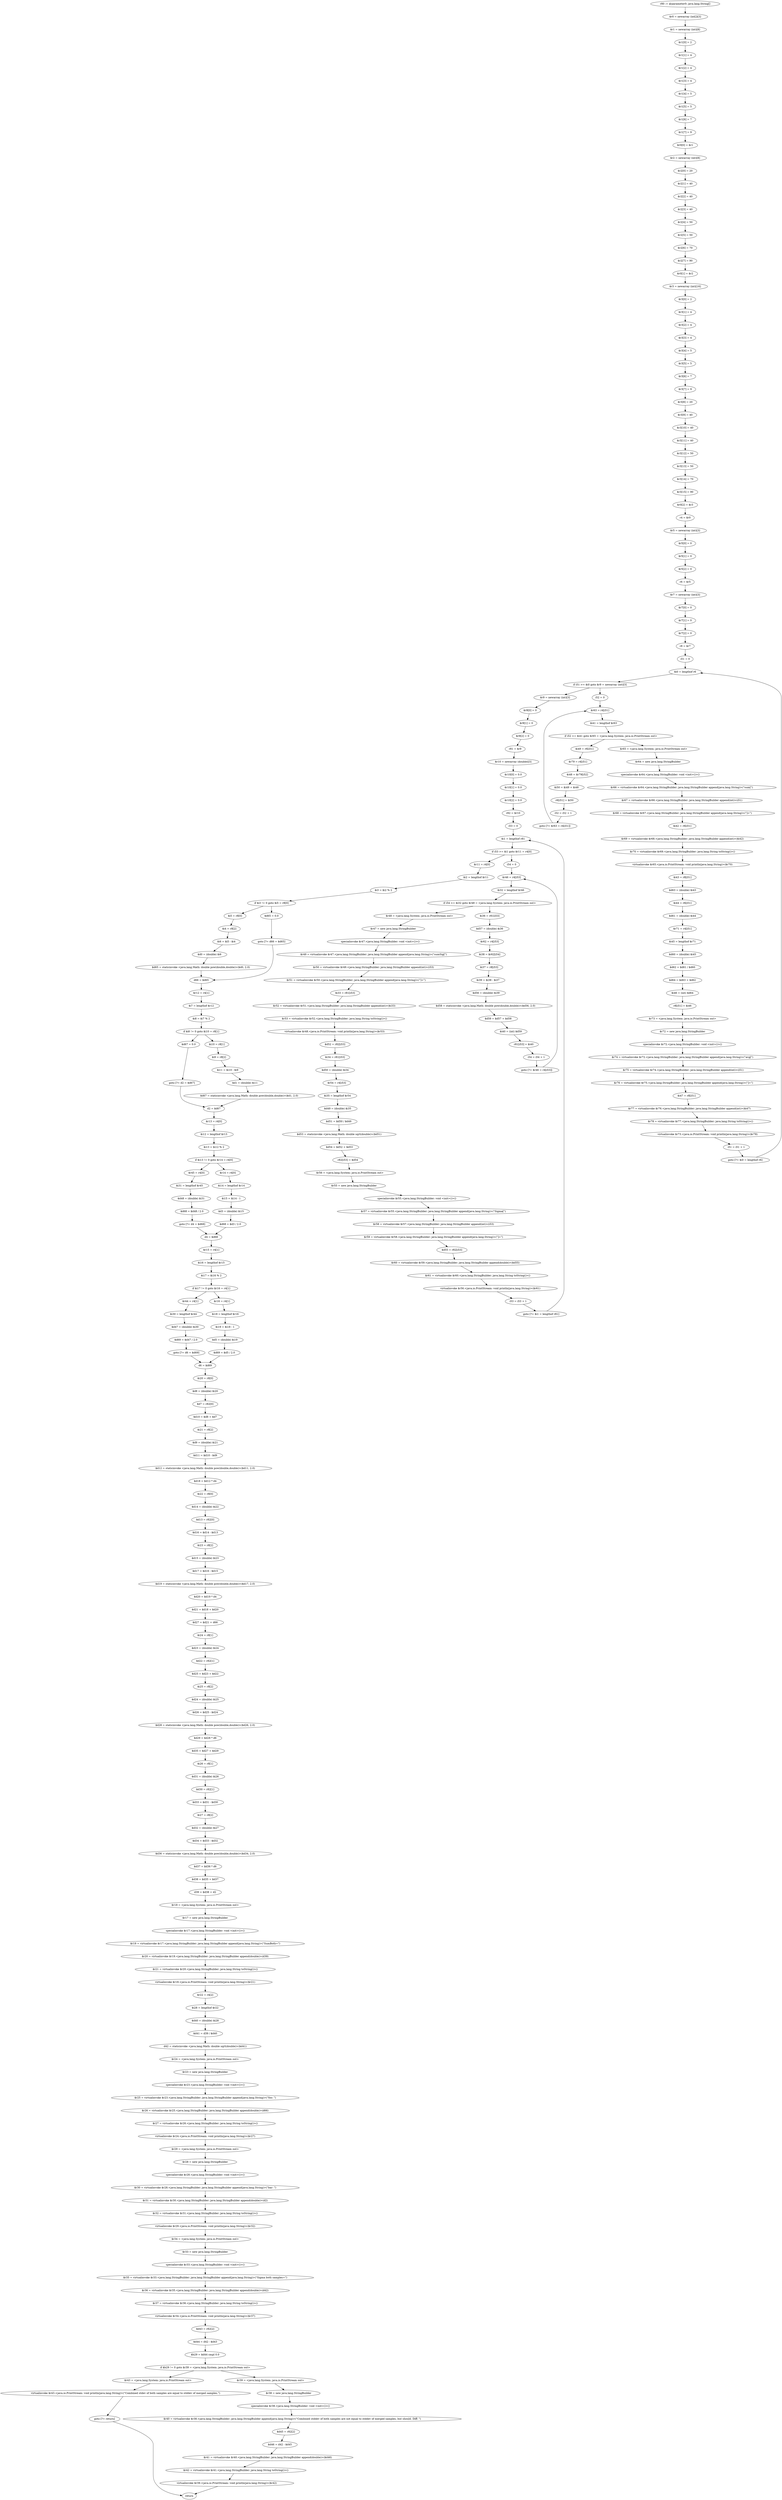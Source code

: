 digraph "unitGraph" {
    "r80 := @parameter0: java.lang.String[]"
    "$r0 = newarray (int[])[3]"
    "$r1 = newarray (int)[8]"
    "$r1[0] = 2"
    "$r1[1] = 4"
    "$r1[2] = 4"
    "$r1[3] = 4"
    "$r1[4] = 5"
    "$r1[5] = 5"
    "$r1[6] = 7"
    "$r1[7] = 9"
    "$r0[0] = $r1"
    "$r2 = newarray (int)[8]"
    "$r2[0] = 20"
    "$r2[1] = 40"
    "$r2[2] = 40"
    "$r2[3] = 40"
    "$r2[4] = 50"
    "$r2[5] = 50"
    "$r2[6] = 70"
    "$r2[7] = 90"
    "$r0[1] = $r2"
    "$r3 = newarray (int)[16]"
    "$r3[0] = 2"
    "$r3[1] = 4"
    "$r3[2] = 4"
    "$r3[3] = 4"
    "$r3[4] = 5"
    "$r3[5] = 5"
    "$r3[6] = 7"
    "$r3[7] = 9"
    "$r3[8] = 20"
    "$r3[9] = 40"
    "$r3[10] = 40"
    "$r3[11] = 40"
    "$r3[12] = 50"
    "$r3[13] = 50"
    "$r3[14] = 70"
    "$r3[15] = 90"
    "$r0[2] = $r3"
    "r4 = $r0"
    "$r5 = newarray (int)[3]"
    "$r5[0] = 0"
    "$r5[1] = 0"
    "$r5[2] = 0"
    "r6 = $r5"
    "$r7 = newarray (int)[3]"
    "$r7[0] = 0"
    "$r7[1] = 0"
    "$r7[2] = 0"
    "r8 = $r7"
    "i51 = 0"
    "$i0 = lengthof r6"
    "if i51 >= $i0 goto $r9 = newarray (int)[3]"
    "i52 = 0"
    "$r63 = r4[i51]"
    "$i41 = lengthof $r63"
    "if i52 >= $i41 goto $r65 = <java.lang.System: java.io.PrintStream out>"
    "$i49 = r6[i51]"
    "$r79 = r4[i51]"
    "$i48 = $r79[i52]"
    "$i50 = $i49 + $i48"
    "r6[i51] = $i50"
    "i52 = i52 + 1"
    "goto [?= $r63 = r4[i51]]"
    "$r65 = <java.lang.System: java.io.PrintStream out>"
    "$r64 = new java.lang.StringBuilder"
    "specialinvoke $r64.<java.lang.StringBuilder: void <init>()>()"
    "$r66 = virtualinvoke $r64.<java.lang.StringBuilder: java.lang.StringBuilder append(java.lang.String)>(\"sum[\")"
    "$r67 = virtualinvoke $r66.<java.lang.StringBuilder: java.lang.StringBuilder append(int)>(i51)"
    "$r68 = virtualinvoke $r67.<java.lang.StringBuilder: java.lang.StringBuilder append(java.lang.String)>(\"]=\")"
    "$i42 = r6[i51]"
    "$r69 = virtualinvoke $r68.<java.lang.StringBuilder: java.lang.StringBuilder append(int)>($i42)"
    "$r70 = virtualinvoke $r69.<java.lang.StringBuilder: java.lang.String toString()>()"
    "virtualinvoke $r65.<java.io.PrintStream: void println(java.lang.String)>($r70)"
    "$i43 = r8[i51]"
    "$d63 = (double) $i43"
    "$i44 = r6[i51]"
    "$d61 = (double) $i44"
    "$r71 = r4[i51]"
    "$i45 = lengthof $r71"
    "$d60 = (double) $i45"
    "$d62 = $d61 / $d60"
    "$d64 = $d63 + $d62"
    "$i46 = (int) $d64"
    "r8[i51] = $i46"
    "$r73 = <java.lang.System: java.io.PrintStream out>"
    "$r72 = new java.lang.StringBuilder"
    "specialinvoke $r72.<java.lang.StringBuilder: void <init>()>()"
    "$r74 = virtualinvoke $r72.<java.lang.StringBuilder: java.lang.StringBuilder append(java.lang.String)>(\"avg[\")"
    "$r75 = virtualinvoke $r74.<java.lang.StringBuilder: java.lang.StringBuilder append(int)>(i51)"
    "$r76 = virtualinvoke $r75.<java.lang.StringBuilder: java.lang.StringBuilder append(java.lang.String)>(\"]=\")"
    "$i47 = r8[i51]"
    "$r77 = virtualinvoke $r76.<java.lang.StringBuilder: java.lang.StringBuilder append(int)>($i47)"
    "$r78 = virtualinvoke $r77.<java.lang.StringBuilder: java.lang.String toString()>()"
    "virtualinvoke $r73.<java.io.PrintStream: void println(java.lang.String)>($r78)"
    "i51 = i51 + 1"
    "goto [?= $i0 = lengthof r6]"
    "$r9 = newarray (int)[3]"
    "$r9[0] = 0"
    "$r9[1] = 0"
    "$r9[2] = 0"
    "r81 = $r9"
    "$r10 = newarray (double)[3]"
    "$r10[0] = 0.0"
    "$r10[1] = 0.0"
    "$r10[2] = 0.0"
    "r82 = $r10"
    "i53 = 0"
    "$i1 = lengthof r81"
    "if i53 >= $i1 goto $r11 = r4[0]"
    "i54 = 0"
    "$r46 = r4[i53]"
    "$i32 = lengthof $r46"
    "if i54 >= $i32 goto $r48 = <java.lang.System: java.io.PrintStream out>"
    "$i36 = r81[i53]"
    "$d57 = (double) $i36"
    "$r62 = r4[i53]"
    "$i38 = $r62[i54]"
    "$i37 = r8[i53]"
    "$i39 = $i38 - $i37"
    "$d56 = (double) $i39"
    "$d58 = staticinvoke <java.lang.Math: double pow(double,double)>($d56, 2.0)"
    "$d59 = $d57 + $d58"
    "$i40 = (int) $d59"
    "r81[i53] = $i40"
    "i54 = i54 + 1"
    "goto [?= $r46 = r4[i53]]"
    "$r48 = <java.lang.System: java.io.PrintStream out>"
    "$r47 = new java.lang.StringBuilder"
    "specialinvoke $r47.<java.lang.StringBuilder: void <init>()>()"
    "$r49 = virtualinvoke $r47.<java.lang.StringBuilder: java.lang.StringBuilder append(java.lang.String)>(\"sumSig[\")"
    "$r50 = virtualinvoke $r49.<java.lang.StringBuilder: java.lang.StringBuilder append(int)>(i53)"
    "$r51 = virtualinvoke $r50.<java.lang.StringBuilder: java.lang.StringBuilder append(java.lang.String)>(\"]=\")"
    "$i33 = r81[i53]"
    "$r52 = virtualinvoke $r51.<java.lang.StringBuilder: java.lang.StringBuilder append(int)>($i33)"
    "$r53 = virtualinvoke $r52.<java.lang.StringBuilder: java.lang.String toString()>()"
    "virtualinvoke $r48.<java.io.PrintStream: void println(java.lang.String)>($r53)"
    "$d52 = r82[i53]"
    "$i34 = r81[i53]"
    "$d50 = (double) $i34"
    "$r54 = r4[i53]"
    "$i35 = lengthof $r54"
    "$d49 = (double) $i35"
    "$d51 = $d50 / $d49"
    "$d53 = staticinvoke <java.lang.Math: double sqrt(double)>($d51)"
    "$d54 = $d52 + $d53"
    "r82[i53] = $d54"
    "$r56 = <java.lang.System: java.io.PrintStream out>"
    "$r55 = new java.lang.StringBuilder"
    "specialinvoke $r55.<java.lang.StringBuilder: void <init>()>()"
    "$r57 = virtualinvoke $r55.<java.lang.StringBuilder: java.lang.StringBuilder append(java.lang.String)>(\"Sigma[\")"
    "$r58 = virtualinvoke $r57.<java.lang.StringBuilder: java.lang.StringBuilder append(int)>(i53)"
    "$r59 = virtualinvoke $r58.<java.lang.StringBuilder: java.lang.StringBuilder append(java.lang.String)>(\"]=\")"
    "$d55 = r82[i53]"
    "$r60 = virtualinvoke $r59.<java.lang.StringBuilder: java.lang.StringBuilder append(double)>($d55)"
    "$r61 = virtualinvoke $r60.<java.lang.StringBuilder: java.lang.String toString()>()"
    "virtualinvoke $r56.<java.io.PrintStream: void println(java.lang.String)>($r61)"
    "i53 = i53 + 1"
    "goto [?= $i1 = lengthof r81]"
    "$r11 = r4[0]"
    "$i2 = lengthof $r11"
    "$i3 = $i2 % 2"
    "if $i3 != 0 goto $i5 = r8[0]"
    "$d65 = 0.0"
    "goto [?= d66 = $d65]"
    "$i5 = r8[0]"
    "$i4 = r8[2]"
    "$i6 = $i5 - $i4"
    "$d0 = (double) $i6"
    "$d65 = staticinvoke <java.lang.Math: double pow(double,double)>($d0, 2.0)"
    "d66 = $d65"
    "$r12 = r4[1]"
    "$i7 = lengthof $r12"
    "$i8 = $i7 % 2"
    "if $i8 != 0 goto $i10 = r8[1]"
    "$d67 = 0.0"
    "goto [?= d2 = $d67]"
    "$i10 = r8[1]"
    "$i9 = r8[2]"
    "$i11 = $i10 - $i9"
    "$d1 = (double) $i11"
    "$d67 = staticinvoke <java.lang.Math: double pow(double,double)>($d1, 2.0)"
    "d2 = $d67"
    "$r13 = r4[0]"
    "$i12 = lengthof $r13"
    "$i13 = $i12 % 2"
    "if $i13 != 0 goto $r14 = r4[0]"
    "$r45 = r4[0]"
    "$i31 = lengthof $r45"
    "$d48 = (double) $i31"
    "$d68 = $d48 / 2.0"
    "goto [?= d4 = $d68]"
    "$r14 = r4[0]"
    "$i14 = lengthof $r14"
    "$i15 = $i14 - 1"
    "$d3 = (double) $i15"
    "$d68 = $d3 / 2.0"
    "d4 = $d68"
    "$r15 = r4[1]"
    "$i16 = lengthof $r15"
    "$i17 = $i16 % 2"
    "if $i17 != 0 goto $r16 = r4[1]"
    "$r44 = r4[1]"
    "$i30 = lengthof $r44"
    "$d47 = (double) $i30"
    "$d69 = $d47 / 2.0"
    "goto [?= d6 = $d69]"
    "$r16 = r4[1]"
    "$i18 = lengthof $r16"
    "$i19 = $i18 - 1"
    "$d5 = (double) $i19"
    "$d69 = $d5 / 2.0"
    "d6 = $d69"
    "$i20 = r8[0]"
    "$d8 = (double) $i20"
    "$d7 = r82[0]"
    "$d10 = $d8 + $d7"
    "$i21 = r8[2]"
    "$d9 = (double) $i21"
    "$d11 = $d10 - $d9"
    "$d12 = staticinvoke <java.lang.Math: double pow(double,double)>($d11, 2.0)"
    "$d18 = $d12 * d4"
    "$i22 = r8[0]"
    "$d14 = (double) $i22"
    "$d13 = r82[0]"
    "$d16 = $d14 - $d13"
    "$i23 = r8[2]"
    "$d15 = (double) $i23"
    "$d17 = $d16 - $d15"
    "$d19 = staticinvoke <java.lang.Math: double pow(double,double)>($d17, 2.0)"
    "$d20 = $d19 * d4"
    "$d21 = $d18 + $d20"
    "$d27 = $d21 + d66"
    "$i24 = r8[1]"
    "$d23 = (double) $i24"
    "$d22 = r82[1]"
    "$d25 = $d23 + $d22"
    "$i25 = r8[2]"
    "$d24 = (double) $i25"
    "$d26 = $d25 - $d24"
    "$d28 = staticinvoke <java.lang.Math: double pow(double,double)>($d26, 2.0)"
    "$d29 = $d28 * d6"
    "$d35 = $d27 + $d29"
    "$i26 = r8[1]"
    "$d31 = (double) $i26"
    "$d30 = r82[1]"
    "$d33 = $d31 - $d30"
    "$i27 = r8[2]"
    "$d32 = (double) $i27"
    "$d34 = $d33 - $d32"
    "$d36 = staticinvoke <java.lang.Math: double pow(double,double)>($d34, 2.0)"
    "$d37 = $d36 * d6"
    "$d38 = $d35 + $d37"
    "d39 = $d38 + d2"
    "$r18 = <java.lang.System: java.io.PrintStream out>"
    "$r17 = new java.lang.StringBuilder"
    "specialinvoke $r17.<java.lang.StringBuilder: void <init>()>()"
    "$r19 = virtualinvoke $r17.<java.lang.StringBuilder: java.lang.StringBuilder append(java.lang.String)>(\"SumBoth=\")"
    "$r20 = virtualinvoke $r19.<java.lang.StringBuilder: java.lang.StringBuilder append(double)>(d39)"
    "$r21 = virtualinvoke $r20.<java.lang.StringBuilder: java.lang.String toString()>()"
    "virtualinvoke $r18.<java.io.PrintStream: void println(java.lang.String)>($r21)"
    "$r22 = r4[2]"
    "$i28 = lengthof $r22"
    "$d40 = (double) $i28"
    "$d41 = d39 / $d40"
    "d42 = staticinvoke <java.lang.Math: double sqrt(double)>($d41)"
    "$r24 = <java.lang.System: java.io.PrintStream out>"
    "$r23 = new java.lang.StringBuilder"
    "specialinvoke $r23.<java.lang.StringBuilder: void <init>()>()"
    "$r25 = virtualinvoke $r23.<java.lang.StringBuilder: java.lang.StringBuilder append(java.lang.String)>(\"foo: \")"
    "$r26 = virtualinvoke $r25.<java.lang.StringBuilder: java.lang.StringBuilder append(double)>(d66)"
    "$r27 = virtualinvoke $r26.<java.lang.StringBuilder: java.lang.String toString()>()"
    "virtualinvoke $r24.<java.io.PrintStream: void println(java.lang.String)>($r27)"
    "$r29 = <java.lang.System: java.io.PrintStream out>"
    "$r28 = new java.lang.StringBuilder"
    "specialinvoke $r28.<java.lang.StringBuilder: void <init>()>()"
    "$r30 = virtualinvoke $r28.<java.lang.StringBuilder: java.lang.StringBuilder append(java.lang.String)>(\"bar: \")"
    "$r31 = virtualinvoke $r30.<java.lang.StringBuilder: java.lang.StringBuilder append(double)>(d2)"
    "$r32 = virtualinvoke $r31.<java.lang.StringBuilder: java.lang.String toString()>()"
    "virtualinvoke $r29.<java.io.PrintStream: void println(java.lang.String)>($r32)"
    "$r34 = <java.lang.System: java.io.PrintStream out>"
    "$r33 = new java.lang.StringBuilder"
    "specialinvoke $r33.<java.lang.StringBuilder: void <init>()>()"
    "$r35 = virtualinvoke $r33.<java.lang.StringBuilder: java.lang.StringBuilder append(java.lang.String)>(\"Sigma both samples=\")"
    "$r36 = virtualinvoke $r35.<java.lang.StringBuilder: java.lang.StringBuilder append(double)>(d42)"
    "$r37 = virtualinvoke $r36.<java.lang.StringBuilder: java.lang.String toString()>()"
    "virtualinvoke $r34.<java.io.PrintStream: void println(java.lang.String)>($r37)"
    "$d43 = r82[2]"
    "$d44 = d42 - $d43"
    "$b29 = $d44 cmpl 0.0"
    "if $b29 != 0 goto $r39 = <java.lang.System: java.io.PrintStream out>"
    "$r43 = <java.lang.System: java.io.PrintStream out>"
    "virtualinvoke $r43.<java.io.PrintStream: void println(java.lang.String)>(\"Combined stdev of both samples are equal to stddev of merged samples.\")"
    "goto [?= return]"
    "$r39 = <java.lang.System: java.io.PrintStream out>"
    "$r38 = new java.lang.StringBuilder"
    "specialinvoke $r38.<java.lang.StringBuilder: void <init>()>()"
    "$r40 = virtualinvoke $r38.<java.lang.StringBuilder: java.lang.StringBuilder append(java.lang.String)>(\"Combined stddev of both samples are not equal to stddev of merged samples, but should. Diff: \")"
    "$d45 = r82[2]"
    "$d46 = d42 - $d45"
    "$r41 = virtualinvoke $r40.<java.lang.StringBuilder: java.lang.StringBuilder append(double)>($d46)"
    "$r42 = virtualinvoke $r41.<java.lang.StringBuilder: java.lang.String toString()>()"
    "virtualinvoke $r39.<java.io.PrintStream: void println(java.lang.String)>($r42)"
    "return"
    "r80 := @parameter0: java.lang.String[]"->"$r0 = newarray (int[])[3]";
    "$r0 = newarray (int[])[3]"->"$r1 = newarray (int)[8]";
    "$r1 = newarray (int)[8]"->"$r1[0] = 2";
    "$r1[0] = 2"->"$r1[1] = 4";
    "$r1[1] = 4"->"$r1[2] = 4";
    "$r1[2] = 4"->"$r1[3] = 4";
    "$r1[3] = 4"->"$r1[4] = 5";
    "$r1[4] = 5"->"$r1[5] = 5";
    "$r1[5] = 5"->"$r1[6] = 7";
    "$r1[6] = 7"->"$r1[7] = 9";
    "$r1[7] = 9"->"$r0[0] = $r1";
    "$r0[0] = $r1"->"$r2 = newarray (int)[8]";
    "$r2 = newarray (int)[8]"->"$r2[0] = 20";
    "$r2[0] = 20"->"$r2[1] = 40";
    "$r2[1] = 40"->"$r2[2] = 40";
    "$r2[2] = 40"->"$r2[3] = 40";
    "$r2[3] = 40"->"$r2[4] = 50";
    "$r2[4] = 50"->"$r2[5] = 50";
    "$r2[5] = 50"->"$r2[6] = 70";
    "$r2[6] = 70"->"$r2[7] = 90";
    "$r2[7] = 90"->"$r0[1] = $r2";
    "$r0[1] = $r2"->"$r3 = newarray (int)[16]";
    "$r3 = newarray (int)[16]"->"$r3[0] = 2";
    "$r3[0] = 2"->"$r3[1] = 4";
    "$r3[1] = 4"->"$r3[2] = 4";
    "$r3[2] = 4"->"$r3[3] = 4";
    "$r3[3] = 4"->"$r3[4] = 5";
    "$r3[4] = 5"->"$r3[5] = 5";
    "$r3[5] = 5"->"$r3[6] = 7";
    "$r3[6] = 7"->"$r3[7] = 9";
    "$r3[7] = 9"->"$r3[8] = 20";
    "$r3[8] = 20"->"$r3[9] = 40";
    "$r3[9] = 40"->"$r3[10] = 40";
    "$r3[10] = 40"->"$r3[11] = 40";
    "$r3[11] = 40"->"$r3[12] = 50";
    "$r3[12] = 50"->"$r3[13] = 50";
    "$r3[13] = 50"->"$r3[14] = 70";
    "$r3[14] = 70"->"$r3[15] = 90";
    "$r3[15] = 90"->"$r0[2] = $r3";
    "$r0[2] = $r3"->"r4 = $r0";
    "r4 = $r0"->"$r5 = newarray (int)[3]";
    "$r5 = newarray (int)[3]"->"$r5[0] = 0";
    "$r5[0] = 0"->"$r5[1] = 0";
    "$r5[1] = 0"->"$r5[2] = 0";
    "$r5[2] = 0"->"r6 = $r5";
    "r6 = $r5"->"$r7 = newarray (int)[3]";
    "$r7 = newarray (int)[3]"->"$r7[0] = 0";
    "$r7[0] = 0"->"$r7[1] = 0";
    "$r7[1] = 0"->"$r7[2] = 0";
    "$r7[2] = 0"->"r8 = $r7";
    "r8 = $r7"->"i51 = 0";
    "i51 = 0"->"$i0 = lengthof r6";
    "$i0 = lengthof r6"->"if i51 >= $i0 goto $r9 = newarray (int)[3]";
    "if i51 >= $i0 goto $r9 = newarray (int)[3]"->"i52 = 0";
    "if i51 >= $i0 goto $r9 = newarray (int)[3]"->"$r9 = newarray (int)[3]";
    "i52 = 0"->"$r63 = r4[i51]";
    "$r63 = r4[i51]"->"$i41 = lengthof $r63";
    "$i41 = lengthof $r63"->"if i52 >= $i41 goto $r65 = <java.lang.System: java.io.PrintStream out>";
    "if i52 >= $i41 goto $r65 = <java.lang.System: java.io.PrintStream out>"->"$i49 = r6[i51]";
    "if i52 >= $i41 goto $r65 = <java.lang.System: java.io.PrintStream out>"->"$r65 = <java.lang.System: java.io.PrintStream out>";
    "$i49 = r6[i51]"->"$r79 = r4[i51]";
    "$r79 = r4[i51]"->"$i48 = $r79[i52]";
    "$i48 = $r79[i52]"->"$i50 = $i49 + $i48";
    "$i50 = $i49 + $i48"->"r6[i51] = $i50";
    "r6[i51] = $i50"->"i52 = i52 + 1";
    "i52 = i52 + 1"->"goto [?= $r63 = r4[i51]]";
    "goto [?= $r63 = r4[i51]]"->"$r63 = r4[i51]";
    "$r65 = <java.lang.System: java.io.PrintStream out>"->"$r64 = new java.lang.StringBuilder";
    "$r64 = new java.lang.StringBuilder"->"specialinvoke $r64.<java.lang.StringBuilder: void <init>()>()";
    "specialinvoke $r64.<java.lang.StringBuilder: void <init>()>()"->"$r66 = virtualinvoke $r64.<java.lang.StringBuilder: java.lang.StringBuilder append(java.lang.String)>(\"sum[\")";
    "$r66 = virtualinvoke $r64.<java.lang.StringBuilder: java.lang.StringBuilder append(java.lang.String)>(\"sum[\")"->"$r67 = virtualinvoke $r66.<java.lang.StringBuilder: java.lang.StringBuilder append(int)>(i51)";
    "$r67 = virtualinvoke $r66.<java.lang.StringBuilder: java.lang.StringBuilder append(int)>(i51)"->"$r68 = virtualinvoke $r67.<java.lang.StringBuilder: java.lang.StringBuilder append(java.lang.String)>(\"]=\")";
    "$r68 = virtualinvoke $r67.<java.lang.StringBuilder: java.lang.StringBuilder append(java.lang.String)>(\"]=\")"->"$i42 = r6[i51]";
    "$i42 = r6[i51]"->"$r69 = virtualinvoke $r68.<java.lang.StringBuilder: java.lang.StringBuilder append(int)>($i42)";
    "$r69 = virtualinvoke $r68.<java.lang.StringBuilder: java.lang.StringBuilder append(int)>($i42)"->"$r70 = virtualinvoke $r69.<java.lang.StringBuilder: java.lang.String toString()>()";
    "$r70 = virtualinvoke $r69.<java.lang.StringBuilder: java.lang.String toString()>()"->"virtualinvoke $r65.<java.io.PrintStream: void println(java.lang.String)>($r70)";
    "virtualinvoke $r65.<java.io.PrintStream: void println(java.lang.String)>($r70)"->"$i43 = r8[i51]";
    "$i43 = r8[i51]"->"$d63 = (double) $i43";
    "$d63 = (double) $i43"->"$i44 = r6[i51]";
    "$i44 = r6[i51]"->"$d61 = (double) $i44";
    "$d61 = (double) $i44"->"$r71 = r4[i51]";
    "$r71 = r4[i51]"->"$i45 = lengthof $r71";
    "$i45 = lengthof $r71"->"$d60 = (double) $i45";
    "$d60 = (double) $i45"->"$d62 = $d61 / $d60";
    "$d62 = $d61 / $d60"->"$d64 = $d63 + $d62";
    "$d64 = $d63 + $d62"->"$i46 = (int) $d64";
    "$i46 = (int) $d64"->"r8[i51] = $i46";
    "r8[i51] = $i46"->"$r73 = <java.lang.System: java.io.PrintStream out>";
    "$r73 = <java.lang.System: java.io.PrintStream out>"->"$r72 = new java.lang.StringBuilder";
    "$r72 = new java.lang.StringBuilder"->"specialinvoke $r72.<java.lang.StringBuilder: void <init>()>()";
    "specialinvoke $r72.<java.lang.StringBuilder: void <init>()>()"->"$r74 = virtualinvoke $r72.<java.lang.StringBuilder: java.lang.StringBuilder append(java.lang.String)>(\"avg[\")";
    "$r74 = virtualinvoke $r72.<java.lang.StringBuilder: java.lang.StringBuilder append(java.lang.String)>(\"avg[\")"->"$r75 = virtualinvoke $r74.<java.lang.StringBuilder: java.lang.StringBuilder append(int)>(i51)";
    "$r75 = virtualinvoke $r74.<java.lang.StringBuilder: java.lang.StringBuilder append(int)>(i51)"->"$r76 = virtualinvoke $r75.<java.lang.StringBuilder: java.lang.StringBuilder append(java.lang.String)>(\"]=\")";
    "$r76 = virtualinvoke $r75.<java.lang.StringBuilder: java.lang.StringBuilder append(java.lang.String)>(\"]=\")"->"$i47 = r8[i51]";
    "$i47 = r8[i51]"->"$r77 = virtualinvoke $r76.<java.lang.StringBuilder: java.lang.StringBuilder append(int)>($i47)";
    "$r77 = virtualinvoke $r76.<java.lang.StringBuilder: java.lang.StringBuilder append(int)>($i47)"->"$r78 = virtualinvoke $r77.<java.lang.StringBuilder: java.lang.String toString()>()";
    "$r78 = virtualinvoke $r77.<java.lang.StringBuilder: java.lang.String toString()>()"->"virtualinvoke $r73.<java.io.PrintStream: void println(java.lang.String)>($r78)";
    "virtualinvoke $r73.<java.io.PrintStream: void println(java.lang.String)>($r78)"->"i51 = i51 + 1";
    "i51 = i51 + 1"->"goto [?= $i0 = lengthof r6]";
    "goto [?= $i0 = lengthof r6]"->"$i0 = lengthof r6";
    "$r9 = newarray (int)[3]"->"$r9[0] = 0";
    "$r9[0] = 0"->"$r9[1] = 0";
    "$r9[1] = 0"->"$r9[2] = 0";
    "$r9[2] = 0"->"r81 = $r9";
    "r81 = $r9"->"$r10 = newarray (double)[3]";
    "$r10 = newarray (double)[3]"->"$r10[0] = 0.0";
    "$r10[0] = 0.0"->"$r10[1] = 0.0";
    "$r10[1] = 0.0"->"$r10[2] = 0.0";
    "$r10[2] = 0.0"->"r82 = $r10";
    "r82 = $r10"->"i53 = 0";
    "i53 = 0"->"$i1 = lengthof r81";
    "$i1 = lengthof r81"->"if i53 >= $i1 goto $r11 = r4[0]";
    "if i53 >= $i1 goto $r11 = r4[0]"->"i54 = 0";
    "if i53 >= $i1 goto $r11 = r4[0]"->"$r11 = r4[0]";
    "i54 = 0"->"$r46 = r4[i53]";
    "$r46 = r4[i53]"->"$i32 = lengthof $r46";
    "$i32 = lengthof $r46"->"if i54 >= $i32 goto $r48 = <java.lang.System: java.io.PrintStream out>";
    "if i54 >= $i32 goto $r48 = <java.lang.System: java.io.PrintStream out>"->"$i36 = r81[i53]";
    "if i54 >= $i32 goto $r48 = <java.lang.System: java.io.PrintStream out>"->"$r48 = <java.lang.System: java.io.PrintStream out>";
    "$i36 = r81[i53]"->"$d57 = (double) $i36";
    "$d57 = (double) $i36"->"$r62 = r4[i53]";
    "$r62 = r4[i53]"->"$i38 = $r62[i54]";
    "$i38 = $r62[i54]"->"$i37 = r8[i53]";
    "$i37 = r8[i53]"->"$i39 = $i38 - $i37";
    "$i39 = $i38 - $i37"->"$d56 = (double) $i39";
    "$d56 = (double) $i39"->"$d58 = staticinvoke <java.lang.Math: double pow(double,double)>($d56, 2.0)";
    "$d58 = staticinvoke <java.lang.Math: double pow(double,double)>($d56, 2.0)"->"$d59 = $d57 + $d58";
    "$d59 = $d57 + $d58"->"$i40 = (int) $d59";
    "$i40 = (int) $d59"->"r81[i53] = $i40";
    "r81[i53] = $i40"->"i54 = i54 + 1";
    "i54 = i54 + 1"->"goto [?= $r46 = r4[i53]]";
    "goto [?= $r46 = r4[i53]]"->"$r46 = r4[i53]";
    "$r48 = <java.lang.System: java.io.PrintStream out>"->"$r47 = new java.lang.StringBuilder";
    "$r47 = new java.lang.StringBuilder"->"specialinvoke $r47.<java.lang.StringBuilder: void <init>()>()";
    "specialinvoke $r47.<java.lang.StringBuilder: void <init>()>()"->"$r49 = virtualinvoke $r47.<java.lang.StringBuilder: java.lang.StringBuilder append(java.lang.String)>(\"sumSig[\")";
    "$r49 = virtualinvoke $r47.<java.lang.StringBuilder: java.lang.StringBuilder append(java.lang.String)>(\"sumSig[\")"->"$r50 = virtualinvoke $r49.<java.lang.StringBuilder: java.lang.StringBuilder append(int)>(i53)";
    "$r50 = virtualinvoke $r49.<java.lang.StringBuilder: java.lang.StringBuilder append(int)>(i53)"->"$r51 = virtualinvoke $r50.<java.lang.StringBuilder: java.lang.StringBuilder append(java.lang.String)>(\"]=\")";
    "$r51 = virtualinvoke $r50.<java.lang.StringBuilder: java.lang.StringBuilder append(java.lang.String)>(\"]=\")"->"$i33 = r81[i53]";
    "$i33 = r81[i53]"->"$r52 = virtualinvoke $r51.<java.lang.StringBuilder: java.lang.StringBuilder append(int)>($i33)";
    "$r52 = virtualinvoke $r51.<java.lang.StringBuilder: java.lang.StringBuilder append(int)>($i33)"->"$r53 = virtualinvoke $r52.<java.lang.StringBuilder: java.lang.String toString()>()";
    "$r53 = virtualinvoke $r52.<java.lang.StringBuilder: java.lang.String toString()>()"->"virtualinvoke $r48.<java.io.PrintStream: void println(java.lang.String)>($r53)";
    "virtualinvoke $r48.<java.io.PrintStream: void println(java.lang.String)>($r53)"->"$d52 = r82[i53]";
    "$d52 = r82[i53]"->"$i34 = r81[i53]";
    "$i34 = r81[i53]"->"$d50 = (double) $i34";
    "$d50 = (double) $i34"->"$r54 = r4[i53]";
    "$r54 = r4[i53]"->"$i35 = lengthof $r54";
    "$i35 = lengthof $r54"->"$d49 = (double) $i35";
    "$d49 = (double) $i35"->"$d51 = $d50 / $d49";
    "$d51 = $d50 / $d49"->"$d53 = staticinvoke <java.lang.Math: double sqrt(double)>($d51)";
    "$d53 = staticinvoke <java.lang.Math: double sqrt(double)>($d51)"->"$d54 = $d52 + $d53";
    "$d54 = $d52 + $d53"->"r82[i53] = $d54";
    "r82[i53] = $d54"->"$r56 = <java.lang.System: java.io.PrintStream out>";
    "$r56 = <java.lang.System: java.io.PrintStream out>"->"$r55 = new java.lang.StringBuilder";
    "$r55 = new java.lang.StringBuilder"->"specialinvoke $r55.<java.lang.StringBuilder: void <init>()>()";
    "specialinvoke $r55.<java.lang.StringBuilder: void <init>()>()"->"$r57 = virtualinvoke $r55.<java.lang.StringBuilder: java.lang.StringBuilder append(java.lang.String)>(\"Sigma[\")";
    "$r57 = virtualinvoke $r55.<java.lang.StringBuilder: java.lang.StringBuilder append(java.lang.String)>(\"Sigma[\")"->"$r58 = virtualinvoke $r57.<java.lang.StringBuilder: java.lang.StringBuilder append(int)>(i53)";
    "$r58 = virtualinvoke $r57.<java.lang.StringBuilder: java.lang.StringBuilder append(int)>(i53)"->"$r59 = virtualinvoke $r58.<java.lang.StringBuilder: java.lang.StringBuilder append(java.lang.String)>(\"]=\")";
    "$r59 = virtualinvoke $r58.<java.lang.StringBuilder: java.lang.StringBuilder append(java.lang.String)>(\"]=\")"->"$d55 = r82[i53]";
    "$d55 = r82[i53]"->"$r60 = virtualinvoke $r59.<java.lang.StringBuilder: java.lang.StringBuilder append(double)>($d55)";
    "$r60 = virtualinvoke $r59.<java.lang.StringBuilder: java.lang.StringBuilder append(double)>($d55)"->"$r61 = virtualinvoke $r60.<java.lang.StringBuilder: java.lang.String toString()>()";
    "$r61 = virtualinvoke $r60.<java.lang.StringBuilder: java.lang.String toString()>()"->"virtualinvoke $r56.<java.io.PrintStream: void println(java.lang.String)>($r61)";
    "virtualinvoke $r56.<java.io.PrintStream: void println(java.lang.String)>($r61)"->"i53 = i53 + 1";
    "i53 = i53 + 1"->"goto [?= $i1 = lengthof r81]";
    "goto [?= $i1 = lengthof r81]"->"$i1 = lengthof r81";
    "$r11 = r4[0]"->"$i2 = lengthof $r11";
    "$i2 = lengthof $r11"->"$i3 = $i2 % 2";
    "$i3 = $i2 % 2"->"if $i3 != 0 goto $i5 = r8[0]";
    "if $i3 != 0 goto $i5 = r8[0]"->"$d65 = 0.0";
    "if $i3 != 0 goto $i5 = r8[0]"->"$i5 = r8[0]";
    "$d65 = 0.0"->"goto [?= d66 = $d65]";
    "goto [?= d66 = $d65]"->"d66 = $d65";
    "$i5 = r8[0]"->"$i4 = r8[2]";
    "$i4 = r8[2]"->"$i6 = $i5 - $i4";
    "$i6 = $i5 - $i4"->"$d0 = (double) $i6";
    "$d0 = (double) $i6"->"$d65 = staticinvoke <java.lang.Math: double pow(double,double)>($d0, 2.0)";
    "$d65 = staticinvoke <java.lang.Math: double pow(double,double)>($d0, 2.0)"->"d66 = $d65";
    "d66 = $d65"->"$r12 = r4[1]";
    "$r12 = r4[1]"->"$i7 = lengthof $r12";
    "$i7 = lengthof $r12"->"$i8 = $i7 % 2";
    "$i8 = $i7 % 2"->"if $i8 != 0 goto $i10 = r8[1]";
    "if $i8 != 0 goto $i10 = r8[1]"->"$d67 = 0.0";
    "if $i8 != 0 goto $i10 = r8[1]"->"$i10 = r8[1]";
    "$d67 = 0.0"->"goto [?= d2 = $d67]";
    "goto [?= d2 = $d67]"->"d2 = $d67";
    "$i10 = r8[1]"->"$i9 = r8[2]";
    "$i9 = r8[2]"->"$i11 = $i10 - $i9";
    "$i11 = $i10 - $i9"->"$d1 = (double) $i11";
    "$d1 = (double) $i11"->"$d67 = staticinvoke <java.lang.Math: double pow(double,double)>($d1, 2.0)";
    "$d67 = staticinvoke <java.lang.Math: double pow(double,double)>($d1, 2.0)"->"d2 = $d67";
    "d2 = $d67"->"$r13 = r4[0]";
    "$r13 = r4[0]"->"$i12 = lengthof $r13";
    "$i12 = lengthof $r13"->"$i13 = $i12 % 2";
    "$i13 = $i12 % 2"->"if $i13 != 0 goto $r14 = r4[0]";
    "if $i13 != 0 goto $r14 = r4[0]"->"$r45 = r4[0]";
    "if $i13 != 0 goto $r14 = r4[0]"->"$r14 = r4[0]";
    "$r45 = r4[0]"->"$i31 = lengthof $r45";
    "$i31 = lengthof $r45"->"$d48 = (double) $i31";
    "$d48 = (double) $i31"->"$d68 = $d48 / 2.0";
    "$d68 = $d48 / 2.0"->"goto [?= d4 = $d68]";
    "goto [?= d4 = $d68]"->"d4 = $d68";
    "$r14 = r4[0]"->"$i14 = lengthof $r14";
    "$i14 = lengthof $r14"->"$i15 = $i14 - 1";
    "$i15 = $i14 - 1"->"$d3 = (double) $i15";
    "$d3 = (double) $i15"->"$d68 = $d3 / 2.0";
    "$d68 = $d3 / 2.0"->"d4 = $d68";
    "d4 = $d68"->"$r15 = r4[1]";
    "$r15 = r4[1]"->"$i16 = lengthof $r15";
    "$i16 = lengthof $r15"->"$i17 = $i16 % 2";
    "$i17 = $i16 % 2"->"if $i17 != 0 goto $r16 = r4[1]";
    "if $i17 != 0 goto $r16 = r4[1]"->"$r44 = r4[1]";
    "if $i17 != 0 goto $r16 = r4[1]"->"$r16 = r4[1]";
    "$r44 = r4[1]"->"$i30 = lengthof $r44";
    "$i30 = lengthof $r44"->"$d47 = (double) $i30";
    "$d47 = (double) $i30"->"$d69 = $d47 / 2.0";
    "$d69 = $d47 / 2.0"->"goto [?= d6 = $d69]";
    "goto [?= d6 = $d69]"->"d6 = $d69";
    "$r16 = r4[1]"->"$i18 = lengthof $r16";
    "$i18 = lengthof $r16"->"$i19 = $i18 - 1";
    "$i19 = $i18 - 1"->"$d5 = (double) $i19";
    "$d5 = (double) $i19"->"$d69 = $d5 / 2.0";
    "$d69 = $d5 / 2.0"->"d6 = $d69";
    "d6 = $d69"->"$i20 = r8[0]";
    "$i20 = r8[0]"->"$d8 = (double) $i20";
    "$d8 = (double) $i20"->"$d7 = r82[0]";
    "$d7 = r82[0]"->"$d10 = $d8 + $d7";
    "$d10 = $d8 + $d7"->"$i21 = r8[2]";
    "$i21 = r8[2]"->"$d9 = (double) $i21";
    "$d9 = (double) $i21"->"$d11 = $d10 - $d9";
    "$d11 = $d10 - $d9"->"$d12 = staticinvoke <java.lang.Math: double pow(double,double)>($d11, 2.0)";
    "$d12 = staticinvoke <java.lang.Math: double pow(double,double)>($d11, 2.0)"->"$d18 = $d12 * d4";
    "$d18 = $d12 * d4"->"$i22 = r8[0]";
    "$i22 = r8[0]"->"$d14 = (double) $i22";
    "$d14 = (double) $i22"->"$d13 = r82[0]";
    "$d13 = r82[0]"->"$d16 = $d14 - $d13";
    "$d16 = $d14 - $d13"->"$i23 = r8[2]";
    "$i23 = r8[2]"->"$d15 = (double) $i23";
    "$d15 = (double) $i23"->"$d17 = $d16 - $d15";
    "$d17 = $d16 - $d15"->"$d19 = staticinvoke <java.lang.Math: double pow(double,double)>($d17, 2.0)";
    "$d19 = staticinvoke <java.lang.Math: double pow(double,double)>($d17, 2.0)"->"$d20 = $d19 * d4";
    "$d20 = $d19 * d4"->"$d21 = $d18 + $d20";
    "$d21 = $d18 + $d20"->"$d27 = $d21 + d66";
    "$d27 = $d21 + d66"->"$i24 = r8[1]";
    "$i24 = r8[1]"->"$d23 = (double) $i24";
    "$d23 = (double) $i24"->"$d22 = r82[1]";
    "$d22 = r82[1]"->"$d25 = $d23 + $d22";
    "$d25 = $d23 + $d22"->"$i25 = r8[2]";
    "$i25 = r8[2]"->"$d24 = (double) $i25";
    "$d24 = (double) $i25"->"$d26 = $d25 - $d24";
    "$d26 = $d25 - $d24"->"$d28 = staticinvoke <java.lang.Math: double pow(double,double)>($d26, 2.0)";
    "$d28 = staticinvoke <java.lang.Math: double pow(double,double)>($d26, 2.0)"->"$d29 = $d28 * d6";
    "$d29 = $d28 * d6"->"$d35 = $d27 + $d29";
    "$d35 = $d27 + $d29"->"$i26 = r8[1]";
    "$i26 = r8[1]"->"$d31 = (double) $i26";
    "$d31 = (double) $i26"->"$d30 = r82[1]";
    "$d30 = r82[1]"->"$d33 = $d31 - $d30";
    "$d33 = $d31 - $d30"->"$i27 = r8[2]";
    "$i27 = r8[2]"->"$d32 = (double) $i27";
    "$d32 = (double) $i27"->"$d34 = $d33 - $d32";
    "$d34 = $d33 - $d32"->"$d36 = staticinvoke <java.lang.Math: double pow(double,double)>($d34, 2.0)";
    "$d36 = staticinvoke <java.lang.Math: double pow(double,double)>($d34, 2.0)"->"$d37 = $d36 * d6";
    "$d37 = $d36 * d6"->"$d38 = $d35 + $d37";
    "$d38 = $d35 + $d37"->"d39 = $d38 + d2";
    "d39 = $d38 + d2"->"$r18 = <java.lang.System: java.io.PrintStream out>";
    "$r18 = <java.lang.System: java.io.PrintStream out>"->"$r17 = new java.lang.StringBuilder";
    "$r17 = new java.lang.StringBuilder"->"specialinvoke $r17.<java.lang.StringBuilder: void <init>()>()";
    "specialinvoke $r17.<java.lang.StringBuilder: void <init>()>()"->"$r19 = virtualinvoke $r17.<java.lang.StringBuilder: java.lang.StringBuilder append(java.lang.String)>(\"SumBoth=\")";
    "$r19 = virtualinvoke $r17.<java.lang.StringBuilder: java.lang.StringBuilder append(java.lang.String)>(\"SumBoth=\")"->"$r20 = virtualinvoke $r19.<java.lang.StringBuilder: java.lang.StringBuilder append(double)>(d39)";
    "$r20 = virtualinvoke $r19.<java.lang.StringBuilder: java.lang.StringBuilder append(double)>(d39)"->"$r21 = virtualinvoke $r20.<java.lang.StringBuilder: java.lang.String toString()>()";
    "$r21 = virtualinvoke $r20.<java.lang.StringBuilder: java.lang.String toString()>()"->"virtualinvoke $r18.<java.io.PrintStream: void println(java.lang.String)>($r21)";
    "virtualinvoke $r18.<java.io.PrintStream: void println(java.lang.String)>($r21)"->"$r22 = r4[2]";
    "$r22 = r4[2]"->"$i28 = lengthof $r22";
    "$i28 = lengthof $r22"->"$d40 = (double) $i28";
    "$d40 = (double) $i28"->"$d41 = d39 / $d40";
    "$d41 = d39 / $d40"->"d42 = staticinvoke <java.lang.Math: double sqrt(double)>($d41)";
    "d42 = staticinvoke <java.lang.Math: double sqrt(double)>($d41)"->"$r24 = <java.lang.System: java.io.PrintStream out>";
    "$r24 = <java.lang.System: java.io.PrintStream out>"->"$r23 = new java.lang.StringBuilder";
    "$r23 = new java.lang.StringBuilder"->"specialinvoke $r23.<java.lang.StringBuilder: void <init>()>()";
    "specialinvoke $r23.<java.lang.StringBuilder: void <init>()>()"->"$r25 = virtualinvoke $r23.<java.lang.StringBuilder: java.lang.StringBuilder append(java.lang.String)>(\"foo: \")";
    "$r25 = virtualinvoke $r23.<java.lang.StringBuilder: java.lang.StringBuilder append(java.lang.String)>(\"foo: \")"->"$r26 = virtualinvoke $r25.<java.lang.StringBuilder: java.lang.StringBuilder append(double)>(d66)";
    "$r26 = virtualinvoke $r25.<java.lang.StringBuilder: java.lang.StringBuilder append(double)>(d66)"->"$r27 = virtualinvoke $r26.<java.lang.StringBuilder: java.lang.String toString()>()";
    "$r27 = virtualinvoke $r26.<java.lang.StringBuilder: java.lang.String toString()>()"->"virtualinvoke $r24.<java.io.PrintStream: void println(java.lang.String)>($r27)";
    "virtualinvoke $r24.<java.io.PrintStream: void println(java.lang.String)>($r27)"->"$r29 = <java.lang.System: java.io.PrintStream out>";
    "$r29 = <java.lang.System: java.io.PrintStream out>"->"$r28 = new java.lang.StringBuilder";
    "$r28 = new java.lang.StringBuilder"->"specialinvoke $r28.<java.lang.StringBuilder: void <init>()>()";
    "specialinvoke $r28.<java.lang.StringBuilder: void <init>()>()"->"$r30 = virtualinvoke $r28.<java.lang.StringBuilder: java.lang.StringBuilder append(java.lang.String)>(\"bar: \")";
    "$r30 = virtualinvoke $r28.<java.lang.StringBuilder: java.lang.StringBuilder append(java.lang.String)>(\"bar: \")"->"$r31 = virtualinvoke $r30.<java.lang.StringBuilder: java.lang.StringBuilder append(double)>(d2)";
    "$r31 = virtualinvoke $r30.<java.lang.StringBuilder: java.lang.StringBuilder append(double)>(d2)"->"$r32 = virtualinvoke $r31.<java.lang.StringBuilder: java.lang.String toString()>()";
    "$r32 = virtualinvoke $r31.<java.lang.StringBuilder: java.lang.String toString()>()"->"virtualinvoke $r29.<java.io.PrintStream: void println(java.lang.String)>($r32)";
    "virtualinvoke $r29.<java.io.PrintStream: void println(java.lang.String)>($r32)"->"$r34 = <java.lang.System: java.io.PrintStream out>";
    "$r34 = <java.lang.System: java.io.PrintStream out>"->"$r33 = new java.lang.StringBuilder";
    "$r33 = new java.lang.StringBuilder"->"specialinvoke $r33.<java.lang.StringBuilder: void <init>()>()";
    "specialinvoke $r33.<java.lang.StringBuilder: void <init>()>()"->"$r35 = virtualinvoke $r33.<java.lang.StringBuilder: java.lang.StringBuilder append(java.lang.String)>(\"Sigma both samples=\")";
    "$r35 = virtualinvoke $r33.<java.lang.StringBuilder: java.lang.StringBuilder append(java.lang.String)>(\"Sigma both samples=\")"->"$r36 = virtualinvoke $r35.<java.lang.StringBuilder: java.lang.StringBuilder append(double)>(d42)";
    "$r36 = virtualinvoke $r35.<java.lang.StringBuilder: java.lang.StringBuilder append(double)>(d42)"->"$r37 = virtualinvoke $r36.<java.lang.StringBuilder: java.lang.String toString()>()";
    "$r37 = virtualinvoke $r36.<java.lang.StringBuilder: java.lang.String toString()>()"->"virtualinvoke $r34.<java.io.PrintStream: void println(java.lang.String)>($r37)";
    "virtualinvoke $r34.<java.io.PrintStream: void println(java.lang.String)>($r37)"->"$d43 = r82[2]";
    "$d43 = r82[2]"->"$d44 = d42 - $d43";
    "$d44 = d42 - $d43"->"$b29 = $d44 cmpl 0.0";
    "$b29 = $d44 cmpl 0.0"->"if $b29 != 0 goto $r39 = <java.lang.System: java.io.PrintStream out>";
    "if $b29 != 0 goto $r39 = <java.lang.System: java.io.PrintStream out>"->"$r43 = <java.lang.System: java.io.PrintStream out>";
    "if $b29 != 0 goto $r39 = <java.lang.System: java.io.PrintStream out>"->"$r39 = <java.lang.System: java.io.PrintStream out>";
    "$r43 = <java.lang.System: java.io.PrintStream out>"->"virtualinvoke $r43.<java.io.PrintStream: void println(java.lang.String)>(\"Combined stdev of both samples are equal to stddev of merged samples.\")";
    "virtualinvoke $r43.<java.io.PrintStream: void println(java.lang.String)>(\"Combined stdev of both samples are equal to stddev of merged samples.\")"->"goto [?= return]";
    "goto [?= return]"->"return";
    "$r39 = <java.lang.System: java.io.PrintStream out>"->"$r38 = new java.lang.StringBuilder";
    "$r38 = new java.lang.StringBuilder"->"specialinvoke $r38.<java.lang.StringBuilder: void <init>()>()";
    "specialinvoke $r38.<java.lang.StringBuilder: void <init>()>()"->"$r40 = virtualinvoke $r38.<java.lang.StringBuilder: java.lang.StringBuilder append(java.lang.String)>(\"Combined stddev of both samples are not equal to stddev of merged samples, but should. Diff: \")";
    "$r40 = virtualinvoke $r38.<java.lang.StringBuilder: java.lang.StringBuilder append(java.lang.String)>(\"Combined stddev of both samples are not equal to stddev of merged samples, but should. Diff: \")"->"$d45 = r82[2]";
    "$d45 = r82[2]"->"$d46 = d42 - $d45";
    "$d46 = d42 - $d45"->"$r41 = virtualinvoke $r40.<java.lang.StringBuilder: java.lang.StringBuilder append(double)>($d46)";
    "$r41 = virtualinvoke $r40.<java.lang.StringBuilder: java.lang.StringBuilder append(double)>($d46)"->"$r42 = virtualinvoke $r41.<java.lang.StringBuilder: java.lang.String toString()>()";
    "$r42 = virtualinvoke $r41.<java.lang.StringBuilder: java.lang.String toString()>()"->"virtualinvoke $r39.<java.io.PrintStream: void println(java.lang.String)>($r42)";
    "virtualinvoke $r39.<java.io.PrintStream: void println(java.lang.String)>($r42)"->"return";
}
